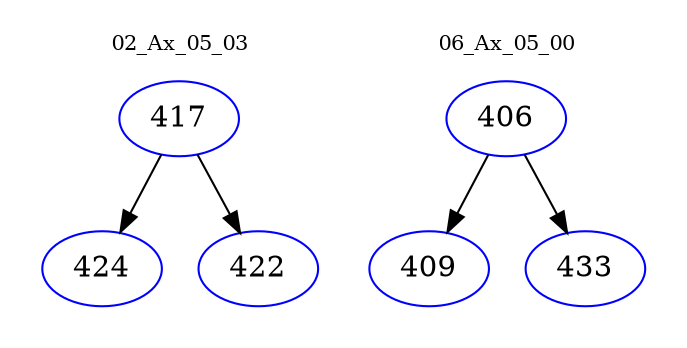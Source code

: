 digraph{
subgraph cluster_0 {
color = white
label = "02_Ax_05_03";
fontsize=10;
T0_417 [label="417", color="blue"]
T0_417 -> T0_424 [color="black"]
T0_424 [label="424", color="blue"]
T0_417 -> T0_422 [color="black"]
T0_422 [label="422", color="blue"]
}
subgraph cluster_1 {
color = white
label = "06_Ax_05_00";
fontsize=10;
T1_406 [label="406", color="blue"]
T1_406 -> T1_409 [color="black"]
T1_409 [label="409", color="blue"]
T1_406 -> T1_433 [color="black"]
T1_433 [label="433", color="blue"]
}
}
